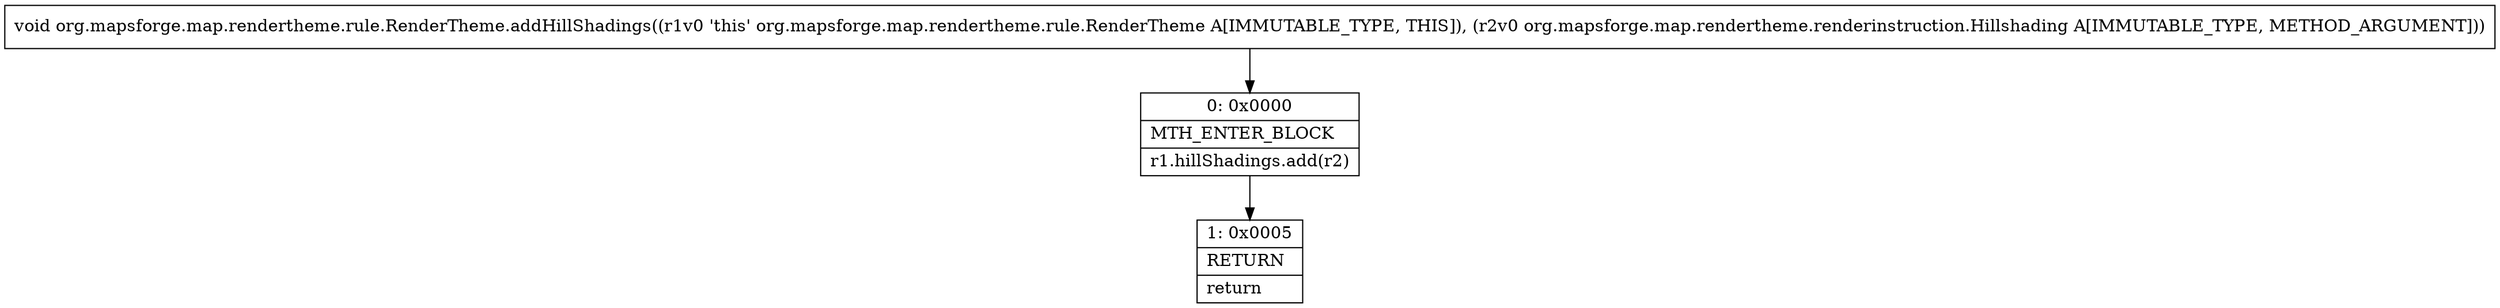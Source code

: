 digraph "CFG fororg.mapsforge.map.rendertheme.rule.RenderTheme.addHillShadings(Lorg\/mapsforge\/map\/rendertheme\/renderinstruction\/Hillshading;)V" {
Node_0 [shape=record,label="{0\:\ 0x0000|MTH_ENTER_BLOCK\l|r1.hillShadings.add(r2)\l}"];
Node_1 [shape=record,label="{1\:\ 0x0005|RETURN\l|return\l}"];
MethodNode[shape=record,label="{void org.mapsforge.map.rendertheme.rule.RenderTheme.addHillShadings((r1v0 'this' org.mapsforge.map.rendertheme.rule.RenderTheme A[IMMUTABLE_TYPE, THIS]), (r2v0 org.mapsforge.map.rendertheme.renderinstruction.Hillshading A[IMMUTABLE_TYPE, METHOD_ARGUMENT])) }"];
MethodNode -> Node_0;
Node_0 -> Node_1;
}

